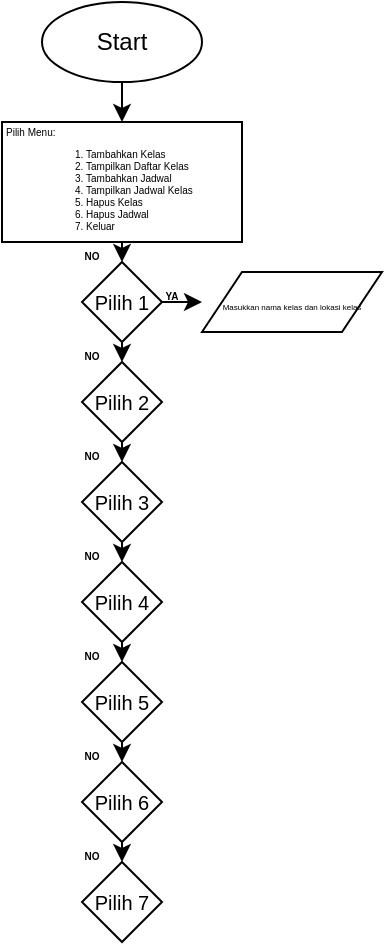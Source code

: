 <mxfile version="24.8.8">
  <diagram name="Halaman-1" id="ZzuOgXy86mY6U-GXPdbu">
    <mxGraphModel dx="1218" dy="1373" grid="1" gridSize="10" guides="1" tooltips="1" connect="1" arrows="1" fold="1" page="1" pageScale="1" pageWidth="827" pageHeight="1169" math="0" shadow="0">
      <root>
        <mxCell id="0" />
        <mxCell id="1" parent="0" />
        <mxCell id="djej7wyHmqCi-qK7CBhM-28" style="edgeStyle=orthogonalEdgeStyle;rounded=0;orthogonalLoop=1;jettySize=auto;html=1;exitX=0.5;exitY=1;exitDx=0;exitDy=0;entryX=0.5;entryY=0;entryDx=0;entryDy=0;" parent="1" source="djej7wyHmqCi-qK7CBhM-3" target="djej7wyHmqCi-qK7CBhM-5" edge="1">
          <mxGeometry relative="1" as="geometry" />
        </mxCell>
        <mxCell id="djej7wyHmqCi-qK7CBhM-3" value="Start" style="ellipse;whiteSpace=wrap;html=1;" parent="1" vertex="1">
          <mxGeometry x="-780" y="-1140" width="80" height="40" as="geometry" />
        </mxCell>
        <mxCell id="djej7wyHmqCi-qK7CBhM-29" style="edgeStyle=orthogonalEdgeStyle;rounded=0;orthogonalLoop=1;jettySize=auto;html=1;exitX=0.5;exitY=1;exitDx=0;exitDy=0;entryX=0.5;entryY=0;entryDx=0;entryDy=0;" parent="1" source="djej7wyHmqCi-qK7CBhM-5" target="djej7wyHmqCi-qK7CBhM-8" edge="1">
          <mxGeometry relative="1" as="geometry" />
        </mxCell>
        <mxCell id="djej7wyHmqCi-qK7CBhM-5" value="Pilih Menu:&lt;div&gt;&lt;ol&gt;&lt;li&gt;Tambahkan Kelas&lt;/li&gt;&lt;li&gt;Tampilkan Daftar Kelas&lt;/li&gt;&lt;li&gt;Tambahkan Jadwal&lt;/li&gt;&lt;li&gt;Tampilkan Jadwal Kelas&lt;/li&gt;&lt;li style=&quot;&quot;&gt;Hapus Kelas&lt;/li&gt;&lt;li&gt;Hapus Jadwal&lt;/li&gt;&lt;li&gt;Keluar&lt;/li&gt;&lt;/ol&gt;&lt;/div&gt;" style="rounded=0;whiteSpace=wrap;html=1;fontSize=5;align=left;" parent="1" vertex="1">
          <mxGeometry x="-800" y="-1080" width="120" height="60" as="geometry" />
        </mxCell>
        <mxCell id="djej7wyHmqCi-qK7CBhM-30" style="edgeStyle=orthogonalEdgeStyle;rounded=0;orthogonalLoop=1;jettySize=auto;html=1;exitX=0.5;exitY=1;exitDx=0;exitDy=0;entryX=0.5;entryY=0;entryDx=0;entryDy=0;" parent="1" source="djej7wyHmqCi-qK7CBhM-8" target="djej7wyHmqCi-qK7CBhM-9" edge="1">
          <mxGeometry relative="1" as="geometry" />
        </mxCell>
        <mxCell id="KZTs4zh-6Ex-15XiM3WL-1" style="edgeStyle=orthogonalEdgeStyle;rounded=0;orthogonalLoop=1;jettySize=auto;html=1;exitX=1;exitY=0.5;exitDx=0;exitDy=0;" parent="1" source="djej7wyHmqCi-qK7CBhM-8" edge="1">
          <mxGeometry relative="1" as="geometry">
            <mxPoint x="-700" y="-990.061" as="targetPoint" />
          </mxGeometry>
        </mxCell>
        <mxCell id="djej7wyHmqCi-qK7CBhM-8" value="&lt;font size=&quot;1&quot;&gt;Pilih 1&lt;/font&gt;" style="rhombus;whiteSpace=wrap;html=1;" parent="1" vertex="1">
          <mxGeometry x="-760" y="-1010" width="40" height="40" as="geometry" />
        </mxCell>
        <mxCell id="djej7wyHmqCi-qK7CBhM-31" style="edgeStyle=orthogonalEdgeStyle;rounded=0;orthogonalLoop=1;jettySize=auto;html=1;exitX=0.5;exitY=1;exitDx=0;exitDy=0;entryX=0.5;entryY=0;entryDx=0;entryDy=0;" parent="1" source="djej7wyHmqCi-qK7CBhM-9" target="djej7wyHmqCi-qK7CBhM-10" edge="1">
          <mxGeometry relative="1" as="geometry" />
        </mxCell>
        <mxCell id="djej7wyHmqCi-qK7CBhM-9" value="&lt;font size=&quot;1&quot;&gt;Pilih 2&lt;/font&gt;" style="rhombus;whiteSpace=wrap;html=1;" parent="1" vertex="1">
          <mxGeometry x="-760" y="-960" width="40" height="40" as="geometry" />
        </mxCell>
        <mxCell id="djej7wyHmqCi-qK7CBhM-34" style="edgeStyle=orthogonalEdgeStyle;rounded=0;orthogonalLoop=1;jettySize=auto;html=1;exitX=0.5;exitY=1;exitDx=0;exitDy=0;entryX=0.5;entryY=0;entryDx=0;entryDy=0;" parent="1" source="djej7wyHmqCi-qK7CBhM-10" target="djej7wyHmqCi-qK7CBhM-14" edge="1">
          <mxGeometry relative="1" as="geometry" />
        </mxCell>
        <mxCell id="djej7wyHmqCi-qK7CBhM-10" value="&lt;font size=&quot;1&quot;&gt;Pilih 3&lt;/font&gt;" style="rhombus;whiteSpace=wrap;html=1;" parent="1" vertex="1">
          <mxGeometry x="-760" y="-910" width="40" height="40" as="geometry" />
        </mxCell>
        <mxCell id="djej7wyHmqCi-qK7CBhM-11" value="&lt;font size=&quot;1&quot;&gt;Pilih 7&lt;/font&gt;" style="rhombus;whiteSpace=wrap;html=1;" parent="1" vertex="1">
          <mxGeometry x="-760" y="-710" width="40" height="40" as="geometry" />
        </mxCell>
        <mxCell id="djej7wyHmqCi-qK7CBhM-37" style="edgeStyle=orthogonalEdgeStyle;rounded=0;orthogonalLoop=1;jettySize=auto;html=1;exitX=0.5;exitY=1;exitDx=0;exitDy=0;entryX=0.5;entryY=0;entryDx=0;entryDy=0;" parent="1" source="djej7wyHmqCi-qK7CBhM-12" target="djej7wyHmqCi-qK7CBhM-11" edge="1">
          <mxGeometry relative="1" as="geometry" />
        </mxCell>
        <mxCell id="djej7wyHmqCi-qK7CBhM-12" value="&lt;font size=&quot;1&quot;&gt;Pilih 6&lt;/font&gt;" style="rhombus;whiteSpace=wrap;html=1;" parent="1" vertex="1">
          <mxGeometry x="-760" y="-760" width="40" height="40" as="geometry" />
        </mxCell>
        <mxCell id="djej7wyHmqCi-qK7CBhM-36" style="edgeStyle=orthogonalEdgeStyle;rounded=0;orthogonalLoop=1;jettySize=auto;html=1;exitX=0.5;exitY=1;exitDx=0;exitDy=0;entryX=0.5;entryY=0;entryDx=0;entryDy=0;" parent="1" source="djej7wyHmqCi-qK7CBhM-13" target="djej7wyHmqCi-qK7CBhM-12" edge="1">
          <mxGeometry relative="1" as="geometry" />
        </mxCell>
        <mxCell id="djej7wyHmqCi-qK7CBhM-13" value="&lt;font size=&quot;1&quot;&gt;Pilih 5&lt;/font&gt;" style="rhombus;whiteSpace=wrap;html=1;" parent="1" vertex="1">
          <mxGeometry x="-760" y="-810" width="40" height="40" as="geometry" />
        </mxCell>
        <mxCell id="djej7wyHmqCi-qK7CBhM-35" style="edgeStyle=orthogonalEdgeStyle;rounded=0;orthogonalLoop=1;jettySize=auto;html=1;exitX=0.5;exitY=1;exitDx=0;exitDy=0;entryX=0.5;entryY=0;entryDx=0;entryDy=0;" parent="1" source="djej7wyHmqCi-qK7CBhM-14" target="djej7wyHmqCi-qK7CBhM-13" edge="1">
          <mxGeometry relative="1" as="geometry" />
        </mxCell>
        <mxCell id="djej7wyHmqCi-qK7CBhM-14" value="&lt;font size=&quot;1&quot;&gt;Pilih 4&lt;/font&gt;" style="rhombus;whiteSpace=wrap;html=1;" parent="1" vertex="1">
          <mxGeometry x="-760" y="-860" width="40" height="40" as="geometry" />
        </mxCell>
        <mxCell id="djej7wyHmqCi-qK7CBhM-38" value="&lt;font style=&quot;font-size: 5px;&quot;&gt;NO&lt;/font&gt;" style="text;html=1;align=center;verticalAlign=middle;whiteSpace=wrap;rounded=0;fontStyle=1" parent="1" vertex="1">
          <mxGeometry x="-760" y="-1020" width="10" height="10" as="geometry" />
        </mxCell>
        <mxCell id="djej7wyHmqCi-qK7CBhM-43" value="&lt;font style=&quot;font-size: 5px;&quot;&gt;NO&lt;/font&gt;" style="text;html=1;align=center;verticalAlign=middle;whiteSpace=wrap;rounded=0;fontStyle=1" parent="1" vertex="1">
          <mxGeometry x="-760" y="-970" width="10" height="10" as="geometry" />
        </mxCell>
        <mxCell id="djej7wyHmqCi-qK7CBhM-44" value="&lt;span style=&quot;font-size: 5px;&quot;&gt;YA&lt;/span&gt;" style="text;html=1;align=center;verticalAlign=middle;whiteSpace=wrap;rounded=0;fontStyle=1" parent="1" vertex="1">
          <mxGeometry x="-720" y="-1000" width="10" height="10" as="geometry" />
        </mxCell>
        <mxCell id="djej7wyHmqCi-qK7CBhM-46" value="&lt;font style=&quot;font-size: 5px;&quot;&gt;NO&lt;/font&gt;" style="text;html=1;align=center;verticalAlign=middle;whiteSpace=wrap;rounded=0;fontStyle=1" parent="1" vertex="1">
          <mxGeometry x="-760" y="-920" width="10" height="10" as="geometry" />
        </mxCell>
        <mxCell id="djej7wyHmqCi-qK7CBhM-47" value="&lt;font style=&quot;font-size: 5px;&quot;&gt;NO&lt;/font&gt;" style="text;html=1;align=center;verticalAlign=middle;whiteSpace=wrap;rounded=0;fontStyle=1" parent="1" vertex="1">
          <mxGeometry x="-760" y="-870" width="10" height="10" as="geometry" />
        </mxCell>
        <mxCell id="djej7wyHmqCi-qK7CBhM-48" value="&lt;font style=&quot;font-size: 5px;&quot;&gt;NO&lt;/font&gt;" style="text;html=1;align=center;verticalAlign=middle;whiteSpace=wrap;rounded=0;fontStyle=1" parent="1" vertex="1">
          <mxGeometry x="-760" y="-720" width="10" height="10" as="geometry" />
        </mxCell>
        <mxCell id="djej7wyHmqCi-qK7CBhM-49" value="&lt;font style=&quot;font-size: 5px;&quot;&gt;NO&lt;/font&gt;" style="text;html=1;align=center;verticalAlign=middle;whiteSpace=wrap;rounded=0;fontStyle=1" parent="1" vertex="1">
          <mxGeometry x="-760" y="-770" width="10" height="10" as="geometry" />
        </mxCell>
        <mxCell id="djej7wyHmqCi-qK7CBhM-50" value="&lt;font style=&quot;font-size: 5px;&quot;&gt;NO&lt;/font&gt;" style="text;html=1;align=center;verticalAlign=middle;whiteSpace=wrap;rounded=0;fontStyle=1" parent="1" vertex="1">
          <mxGeometry x="-760" y="-820" width="10" height="10" as="geometry" />
        </mxCell>
        <mxCell id="ZhfZ8Pp_Iqzfekh8P1Lw-2" value="&lt;font style=&quot;font-size: 4px;&quot;&gt;Masukkan nama kelas dan lokasi kelas&lt;/font&gt;" style="shape=parallelogram;perimeter=parallelogramPerimeter;whiteSpace=wrap;html=1;fixedSize=1;rounded=0;align=center;" vertex="1" parent="1">
          <mxGeometry x="-700" y="-1005" width="90" height="30" as="geometry" />
        </mxCell>
      </root>
    </mxGraphModel>
  </diagram>
</mxfile>
